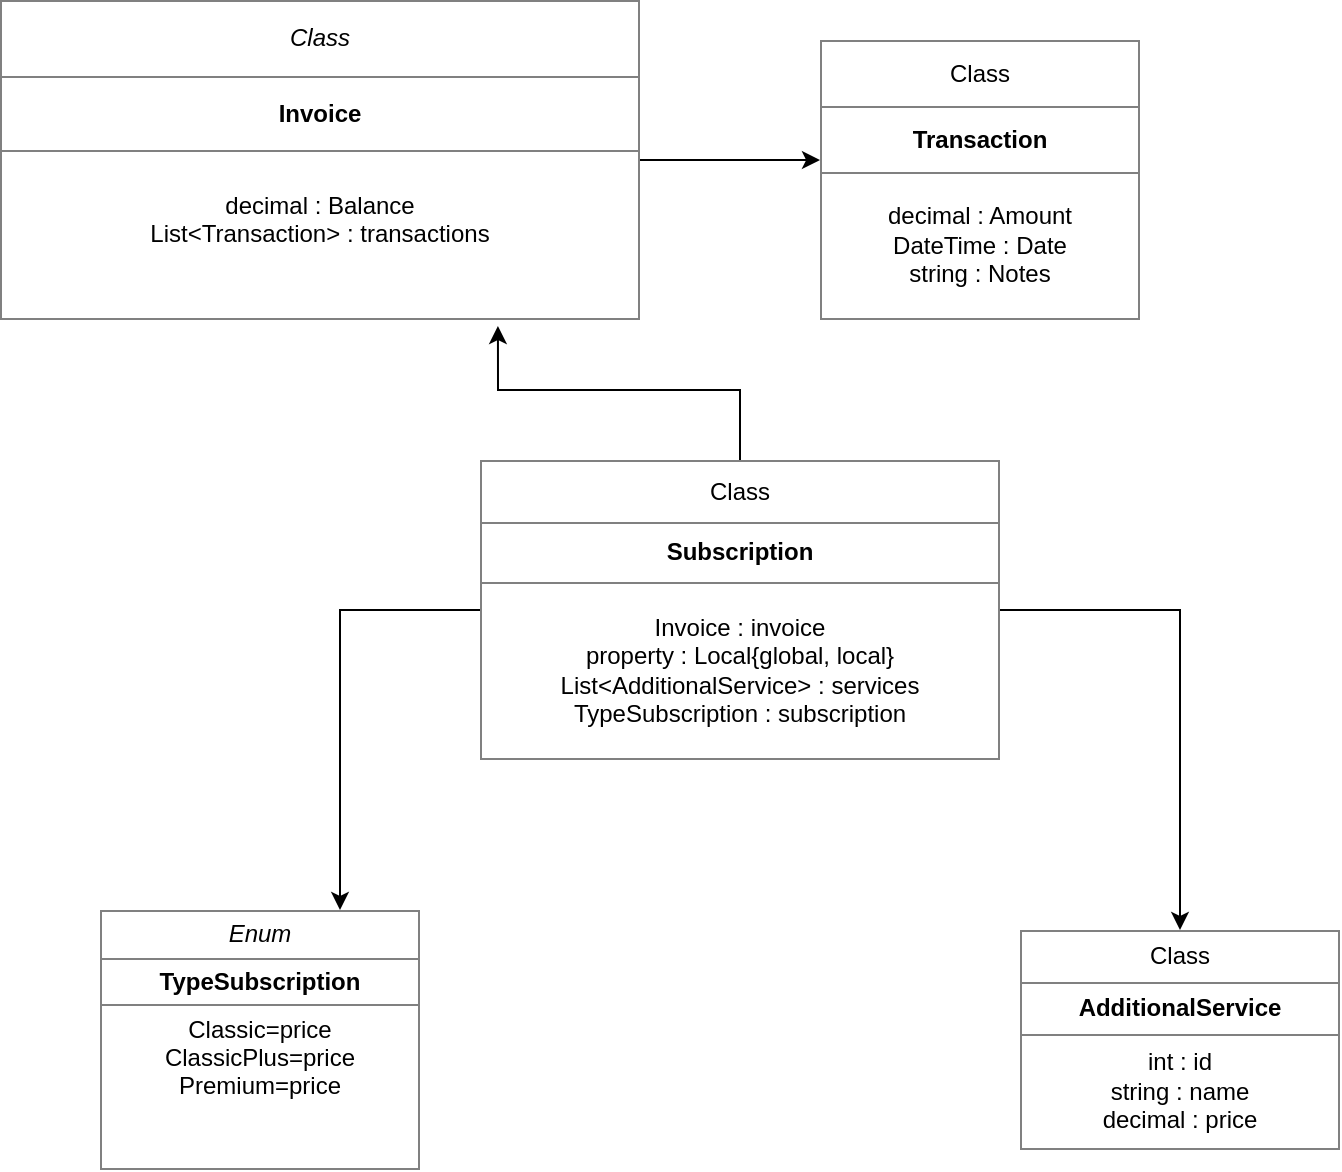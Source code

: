 <mxfile version="12.8.4" type="device"><diagram name="Page-1" id="c4acf3e9-155e-7222-9cf6-157b1a14988f"><mxGraphModel dx="1355" dy="776" grid="1" gridSize="10" guides="1" tooltips="1" connect="1" arrows="1" fold="1" page="1" pageScale="1" pageWidth="850" pageHeight="1100" background="#ffffff" math="0" shadow="0"><root><mxCell id="0"/><mxCell id="1" parent="0"/><mxCell id="MG8n1fnZN-r3k3KnJKMe-30" style="edgeStyle=orthogonalEdgeStyle;rounded=0;orthogonalLoop=1;jettySize=auto;html=1;entryX=0.75;entryY=0;entryDx=0;entryDy=0;endArrow=classic;endFill=1;" edge="1" parent="1" source="MG8n1fnZN-r3k3KnJKMe-1" target="MG8n1fnZN-r3k3KnJKMe-18"><mxGeometry relative="1" as="geometry"/></mxCell><mxCell id="MG8n1fnZN-r3k3KnJKMe-32" style="edgeStyle=orthogonalEdgeStyle;rounded=0;orthogonalLoop=1;jettySize=auto;html=1;endArrow=classic;endFill=1;" edge="1" parent="1" source="MG8n1fnZN-r3k3KnJKMe-1" target="MG8n1fnZN-r3k3KnJKMe-15"><mxGeometry relative="1" as="geometry"/></mxCell><mxCell id="MG8n1fnZN-r3k3KnJKMe-33" style="edgeStyle=orthogonalEdgeStyle;rounded=0;orthogonalLoop=1;jettySize=auto;html=1;endArrow=classic;endFill=1;entryX=0.778;entryY=1.019;entryDx=0;entryDy=0;entryPerimeter=0;" edge="1" parent="1" source="MG8n1fnZN-r3k3KnJKMe-1" target="MG8n1fnZN-r3k3KnJKMe-2"><mxGeometry relative="1" as="geometry"><mxPoint x="340" y="220" as="targetPoint"/></mxGeometry></mxCell><mxCell id="MG8n1fnZN-r3k3KnJKMe-1" value="&lt;table style=&quot;width: 100% ; height: 100% ; border-collapse: collapse&quot; width=&quot;100%&quot; cellpadding=&quot;4&quot; border=&quot;1&quot;&gt;&lt;tbody&gt;&lt;tr&gt;&lt;th align=&quot;center&quot;&gt;&lt;span style=&quot;font-weight: normal&quot;&gt;Class&lt;/span&gt;&lt;br&gt;&lt;/th&gt;&lt;/tr&gt;&lt;tr&gt;&lt;td align=&quot;center&quot;&gt;&lt;b&gt;Subscription&lt;/b&gt;&lt;br&gt;&lt;/td&gt;&lt;/tr&gt;&lt;tr&gt;&lt;td align=&quot;center&quot;&gt;Invoice : invoice&lt;br&gt;property : Local{global, local}&lt;br&gt;List&amp;lt;AdditionalService&amp;gt; : services&lt;br&gt;TypeSubscription : subscription&lt;br&gt;&lt;/td&gt;&lt;/tr&gt;&lt;/tbody&gt;&lt;/table&gt;" style="text;html=1;strokeColor=none;fillColor=none;overflow=fill;" vertex="1" parent="1"><mxGeometry x="290" y="260" width="260" height="150" as="geometry"/></mxCell><mxCell id="MG8n1fnZN-r3k3KnJKMe-29" style="edgeStyle=orthogonalEdgeStyle;rounded=0;orthogonalLoop=1;jettySize=auto;html=1;endArrow=classic;endFill=1;entryX=0;entryY=0.429;entryDx=0;entryDy=0;entryPerimeter=0;" edge="1" parent="1" source="MG8n1fnZN-r3k3KnJKMe-2" target="MG8n1fnZN-r3k3KnJKMe-25"><mxGeometry relative="1" as="geometry"><mxPoint x="400" y="110" as="targetPoint"/></mxGeometry></mxCell><mxCell id="MG8n1fnZN-r3k3KnJKMe-2" value="&lt;table style=&quot;width: 100% ; height: 100% ; border-collapse: collapse&quot; width=&quot;100%&quot; cellpadding=&quot;4&quot; border=&quot;1&quot;&gt;&lt;tbody&gt;&lt;tr&gt;&lt;th align=&quot;center&quot;&gt;&lt;i&gt;&lt;span style=&quot;font-weight: normal&quot;&gt;Class&lt;/span&gt;&lt;/i&gt;&lt;/th&gt;&lt;/tr&gt;&lt;tr&gt;&lt;td align=&quot;center&quot;&gt;&lt;b&gt;Invoice&lt;/b&gt;&lt;br&gt;&lt;/td&gt;&lt;/tr&gt;&lt;tr&gt;&lt;td align=&quot;center&quot;&gt;decimal : Balance&lt;br&gt;List&amp;lt;Transaction&amp;gt; : transactions&lt;br&gt;&lt;br&gt;&lt;/td&gt;&lt;/tr&gt;&lt;/tbody&gt;&lt;/table&gt;" style="text;html=1;strokeColor=none;fillColor=none;overflow=fill;" vertex="1" parent="1"><mxGeometry x="50" y="30" width="320" height="160" as="geometry"/></mxCell><mxCell id="MG8n1fnZN-r3k3KnJKMe-15" value="&lt;table style=&quot;width: 100% ; height: 100% ; border-collapse: collapse&quot; width=&quot;100%&quot; cellpadding=&quot;4&quot; border=&quot;1&quot;&gt;&lt;tbody&gt;&lt;tr&gt;&lt;th align=&quot;center&quot;&gt;&lt;span style=&quot;font-weight: normal&quot;&gt;Class&lt;/span&gt;&lt;/th&gt;&lt;/tr&gt;&lt;tr&gt;&lt;td align=&quot;center&quot;&gt;&lt;b&gt;AdditionalService&lt;/b&gt;&lt;/td&gt;&lt;/tr&gt;&lt;tr&gt;&lt;td align=&quot;center&quot;&gt;int : id&lt;br&gt;string : name&lt;br&gt;decimal : price &lt;br&gt;&lt;/td&gt;&lt;/tr&gt;&lt;/tbody&gt;&lt;/table&gt;" style="text;html=1;strokeColor=none;fillColor=none;overflow=fill;" vertex="1" parent="1"><mxGeometry x="560" y="495" width="160" height="110" as="geometry"/></mxCell><mxCell id="MG8n1fnZN-r3k3KnJKMe-18" value="&lt;table style=&quot;width: 100% ; height: 100% ; border-collapse: collapse&quot; width=&quot;100%&quot; cellpadding=&quot;4&quot; border=&quot;1&quot;&gt;&lt;tbody&gt;&lt;tr&gt;&lt;th align=&quot;center&quot;&gt;&lt;i&gt;&lt;span style=&quot;font-weight: normal&quot;&gt;Enum&lt;/span&gt;&lt;/i&gt;&lt;/th&gt;&lt;/tr&gt;&lt;tr&gt;&lt;td align=&quot;center&quot;&gt;&lt;b&gt;TypeSubscription&lt;/b&gt;&lt;br&gt;&lt;/td&gt;&lt;/tr&gt;&lt;tr&gt;&lt;td align=&quot;center&quot;&gt;Classic=price&lt;br&gt;ClassicPlus=price&lt;br&gt;Premium=price&lt;br&gt;&lt;br&gt;&lt;br&gt;&lt;/td&gt;&lt;/tr&gt;&lt;/tbody&gt;&lt;/table&gt;" style="text;html=1;strokeColor=none;fillColor=none;overflow=fill;" vertex="1" parent="1"><mxGeometry x="100" y="485" width="160" height="130" as="geometry"/></mxCell><mxCell id="MG8n1fnZN-r3k3KnJKMe-25" value="&lt;table style=&quot;width: 100% ; height: 100% ; border-collapse: collapse&quot; width=&quot;100%&quot; cellpadding=&quot;4&quot; border=&quot;1&quot;&gt;&lt;tbody&gt;&lt;tr&gt;&lt;th align=&quot;center&quot;&gt;&lt;span style=&quot;font-weight: normal&quot;&gt;Class&lt;/span&gt;&lt;/th&gt;&lt;/tr&gt;&lt;tr&gt;&lt;td align=&quot;center&quot;&gt;&lt;b&gt;Transaction&lt;/b&gt;&lt;/td&gt;&lt;/tr&gt;&lt;tr&gt;&lt;td align=&quot;center&quot;&gt;decimal : Amount&lt;br&gt;DateTime : Date&lt;br&gt;string : Notes&lt;br&gt;&lt;/td&gt;&lt;/tr&gt;&lt;/tbody&gt;&lt;/table&gt;" style="text;html=1;strokeColor=none;fillColor=none;overflow=fill;" vertex="1" parent="1"><mxGeometry x="460" y="50" width="160" height="140" as="geometry"/></mxCell></root></mxGraphModel></diagram></mxfile>